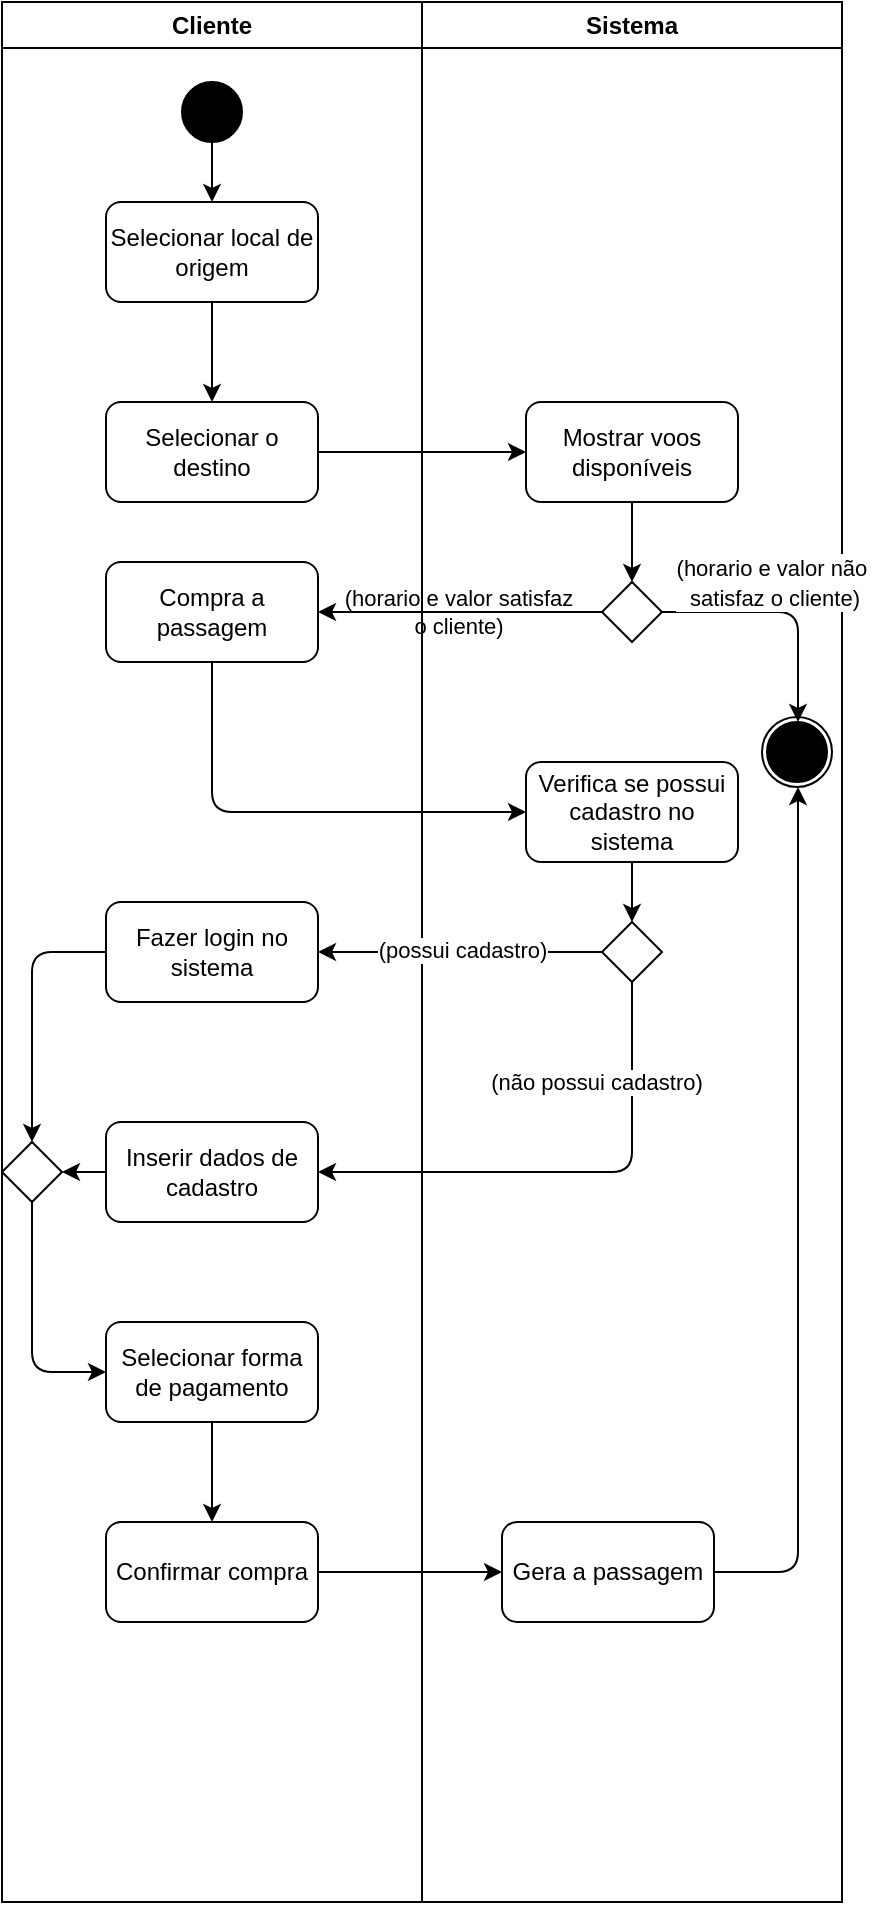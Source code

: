 <mxfile>
    <diagram id="XqJd06rD3lfGv8p_4dj0" name="Página-1">
        <mxGraphModel dx="819" dy="500" grid="1" gridSize="10" guides="1" tooltips="1" connect="1" arrows="1" fold="1" page="1" pageScale="1" pageWidth="827" pageHeight="1169" math="0" shadow="0">
            <root>
                <mxCell id="0"/>
                <mxCell id="1" parent="0"/>
                <mxCell id="2" value="Cliente" style="swimlane;whiteSpace=wrap;html=1;" vertex="1" parent="1">
                    <mxGeometry x="240" y="70" width="210" height="950" as="geometry"/>
                </mxCell>
                <mxCell id="6" value="" style="edgeStyle=none;html=1;" edge="1" parent="2" source="4" target="5">
                    <mxGeometry relative="1" as="geometry"/>
                </mxCell>
                <mxCell id="4" value="Selecionar local de origem" style="rounded=1;whiteSpace=wrap;html=1;" vertex="1" parent="2">
                    <mxGeometry x="52" y="100" width="106" height="50" as="geometry"/>
                </mxCell>
                <mxCell id="5" value="Selecionar o destino" style="rounded=1;whiteSpace=wrap;html=1;" vertex="1" parent="2">
                    <mxGeometry x="52" y="200" width="106" height="50" as="geometry"/>
                </mxCell>
                <mxCell id="13" value="Compra a passagem" style="rounded=1;whiteSpace=wrap;html=1;" vertex="1" parent="2">
                    <mxGeometry x="52" y="280" width="106" height="50" as="geometry"/>
                </mxCell>
                <mxCell id="20" value="" style="edgeStyle=none;html=1;" edge="1" parent="2" source="19" target="4">
                    <mxGeometry relative="1" as="geometry"/>
                </mxCell>
                <mxCell id="19" value="" style="ellipse;whiteSpace=wrap;html=1;aspect=fixed;fontColor=#000000;fillColor=#000000;" vertex="1" parent="2">
                    <mxGeometry x="90" y="40" width="30" height="30" as="geometry"/>
                </mxCell>
                <mxCell id="51" style="edgeStyle=elbowEdgeStyle;html=1;entryX=0.5;entryY=0;entryDx=0;entryDy=0;" edge="1" parent="2" source="40" target="49">
                    <mxGeometry relative="1" as="geometry">
                        <Array as="points">
                            <mxPoint x="15" y="520"/>
                        </Array>
                    </mxGeometry>
                </mxCell>
                <mxCell id="40" value="Fazer login no sistema" style="rounded=1;whiteSpace=wrap;html=1;" vertex="1" parent="2">
                    <mxGeometry x="52" y="450" width="106" height="50" as="geometry"/>
                </mxCell>
                <mxCell id="50" style="edgeStyle=none;html=1;entryX=1;entryY=0.5;entryDx=0;entryDy=0;" edge="1" parent="2" source="43" target="49">
                    <mxGeometry relative="1" as="geometry"/>
                </mxCell>
                <mxCell id="43" value="Inserir dados de cadastro" style="rounded=1;whiteSpace=wrap;html=1;" vertex="1" parent="2">
                    <mxGeometry x="52" y="560" width="106" height="50" as="geometry"/>
                </mxCell>
                <mxCell id="53" style="edgeStyle=elbowEdgeStyle;html=1;entryX=0;entryY=0.5;entryDx=0;entryDy=0;" edge="1" parent="2" source="49" target="52">
                    <mxGeometry relative="1" as="geometry">
                        <Array as="points">
                            <mxPoint x="15" y="630"/>
                        </Array>
                    </mxGeometry>
                </mxCell>
                <mxCell id="49" value="" style="rhombus;whiteSpace=wrap;html=1;" vertex="1" parent="2">
                    <mxGeometry y="570" width="30" height="30" as="geometry"/>
                </mxCell>
                <mxCell id="55" style="edgeStyle=none;html=1;entryX=0.5;entryY=0;entryDx=0;entryDy=0;" edge="1" parent="2" source="52" target="54">
                    <mxGeometry relative="1" as="geometry"/>
                </mxCell>
                <mxCell id="52" value="Selecionar forma de pagamento" style="rounded=1;whiteSpace=wrap;html=1;" vertex="1" parent="2">
                    <mxGeometry x="52" y="660" width="106" height="50" as="geometry"/>
                </mxCell>
                <mxCell id="54" value="Confirmar compra" style="rounded=1;whiteSpace=wrap;html=1;" vertex="1" parent="2">
                    <mxGeometry x="52" y="760" width="106" height="50" as="geometry"/>
                </mxCell>
                <mxCell id="3" value="Sistema" style="swimlane;whiteSpace=wrap;html=1;" vertex="1" parent="1">
                    <mxGeometry x="450" y="70" width="210" height="950" as="geometry"/>
                </mxCell>
                <mxCell id="15" value="" style="edgeStyle=none;html=1;" edge="1" parent="3" source="11" target="14">
                    <mxGeometry relative="1" as="geometry"/>
                </mxCell>
                <mxCell id="11" value="Mostrar voos disponíveis" style="rounded=1;whiteSpace=wrap;html=1;" vertex="1" parent="3">
                    <mxGeometry x="52" y="200" width="106" height="50" as="geometry"/>
                </mxCell>
                <mxCell id="14" value="" style="rhombus;whiteSpace=wrap;html=1;" vertex="1" parent="3">
                    <mxGeometry x="90" y="290" width="30" height="30" as="geometry"/>
                </mxCell>
                <mxCell id="24" value="" style="group" vertex="1" connectable="0" parent="3">
                    <mxGeometry x="170" y="357.5" width="35" height="35" as="geometry"/>
                </mxCell>
                <mxCell id="22" value="" style="ellipse;whiteSpace=wrap;html=1;aspect=fixed;" vertex="1" parent="24">
                    <mxGeometry width="35" height="35" as="geometry"/>
                </mxCell>
                <mxCell id="21" value="" style="ellipse;whiteSpace=wrap;html=1;aspect=fixed;fontColor=#000000;fillColor=#000000;" vertex="1" parent="24">
                    <mxGeometry x="2.5" y="2.5" width="30" height="30" as="geometry"/>
                </mxCell>
                <mxCell id="27" style="edgeStyle=elbowEdgeStyle;html=1;entryX=0.5;entryY=0;entryDx=0;entryDy=0;" edge="1" parent="3" source="14" target="21">
                    <mxGeometry relative="1" as="geometry">
                        <Array as="points">
                            <mxPoint x="188" y="330"/>
                        </Array>
                    </mxGeometry>
                </mxCell>
                <mxCell id="28" value="&lt;font style=&quot;font-size: 11px; color: rgb(0, 0, 0);&quot;&gt;(horario e valor não&amp;nbsp;&lt;/font&gt;&lt;div&gt;&lt;font style=&quot;font-size: 11px; color: rgb(0, 0, 0);&quot;&gt;satisfaz o cliente)&lt;/font&gt;&lt;/div&gt;" style="text;html=1;align=center;verticalAlign=middle;resizable=0;points=[];autosize=1;strokeColor=none;fillColor=none;labelBackgroundColor=default;fontColor=#000000;" vertex="1" parent="3">
                    <mxGeometry x="115.5" y="270" width="120" height="40" as="geometry"/>
                </mxCell>
                <mxCell id="39" value="" style="edgeStyle=none;html=1;" edge="1" parent="3" source="36" target="38">
                    <mxGeometry relative="1" as="geometry"/>
                </mxCell>
                <mxCell id="36" value="Verifica se possui cadastro no sistema" style="rounded=1;whiteSpace=wrap;html=1;" vertex="1" parent="3">
                    <mxGeometry x="52" y="380" width="106" height="50" as="geometry"/>
                </mxCell>
                <mxCell id="38" value="" style="rhombus;whiteSpace=wrap;html=1;" vertex="1" parent="3">
                    <mxGeometry x="90" y="460" width="30" height="30" as="geometry"/>
                </mxCell>
                <mxCell id="57" style="edgeStyle=elbowEdgeStyle;html=1;entryX=0.5;entryY=1;entryDx=0;entryDy=0;" edge="1" parent="3" source="56" target="22">
                    <mxGeometry relative="1" as="geometry">
                        <Array as="points">
                            <mxPoint x="188" y="590"/>
                        </Array>
                    </mxGeometry>
                </mxCell>
                <mxCell id="56" value="Gera a passagem" style="rounded=1;whiteSpace=wrap;html=1;" vertex="1" parent="3">
                    <mxGeometry x="40" y="760" width="106" height="50" as="geometry"/>
                </mxCell>
                <mxCell id="12" value="" style="edgeStyle=none;html=1;" edge="1" parent="1" source="5" target="11">
                    <mxGeometry relative="1" as="geometry"/>
                </mxCell>
                <mxCell id="16" style="edgeStyle=none;html=1;" edge="1" parent="1" source="17" target="13">
                    <mxGeometry relative="1" as="geometry"/>
                </mxCell>
                <mxCell id="17" value="(horario e valor satisfaz&lt;br&gt;o cliente)" style="text;html=1;align=center;verticalAlign=middle;resizable=0;points=[];autosize=1;strokeColor=none;fillColor=none;fontSize=11;" vertex="1" parent="1">
                    <mxGeometry x="398" y="355" width="140" height="40" as="geometry"/>
                </mxCell>
                <mxCell id="26" style="edgeStyle=none;html=1;" edge="1" parent="1" source="14" target="13">
                    <mxGeometry relative="1" as="geometry"/>
                </mxCell>
                <mxCell id="37" style="edgeStyle=elbowEdgeStyle;html=1;entryX=0.5;entryY=1;entryDx=0;entryDy=0;startArrow=classic;startFill=1;endArrow=none;endFill=0;" edge="1" parent="1" source="36" target="13">
                    <mxGeometry relative="1" as="geometry">
                        <Array as="points">
                            <mxPoint x="345" y="440"/>
                        </Array>
                    </mxGeometry>
                </mxCell>
                <mxCell id="41" style="edgeStyle=none;html=1;" edge="1" parent="1" source="38" target="40">
                    <mxGeometry relative="1" as="geometry"/>
                </mxCell>
                <mxCell id="42" value="(possui cadastro)" style="edgeLabel;html=1;align=center;verticalAlign=middle;resizable=0;points=[];" vertex="1" connectable="0" parent="41">
                    <mxGeometry x="-0.012" y="-1" relative="1" as="geometry">
                        <mxPoint as="offset"/>
                    </mxGeometry>
                </mxCell>
                <mxCell id="44" style="edgeStyle=elbowEdgeStyle;html=1;" edge="1" parent="1" source="38" target="43">
                    <mxGeometry relative="1" as="geometry">
                        <Array as="points">
                            <mxPoint x="555" y="600"/>
                        </Array>
                    </mxGeometry>
                </mxCell>
                <mxCell id="45" value="(não possui cadastro)" style="edgeLabel;html=1;align=center;verticalAlign=middle;resizable=0;points=[];" vertex="1" connectable="0" parent="44">
                    <mxGeometry x="-0.036" relative="1" as="geometry">
                        <mxPoint x="8" y="-45" as="offset"/>
                    </mxGeometry>
                </mxCell>
                <mxCell id="58" style="edgeStyle=none;html=1;" edge="1" parent="1" source="54" target="56">
                    <mxGeometry relative="1" as="geometry"/>
                </mxCell>
            </root>
        </mxGraphModel>
    </diagram>
</mxfile>